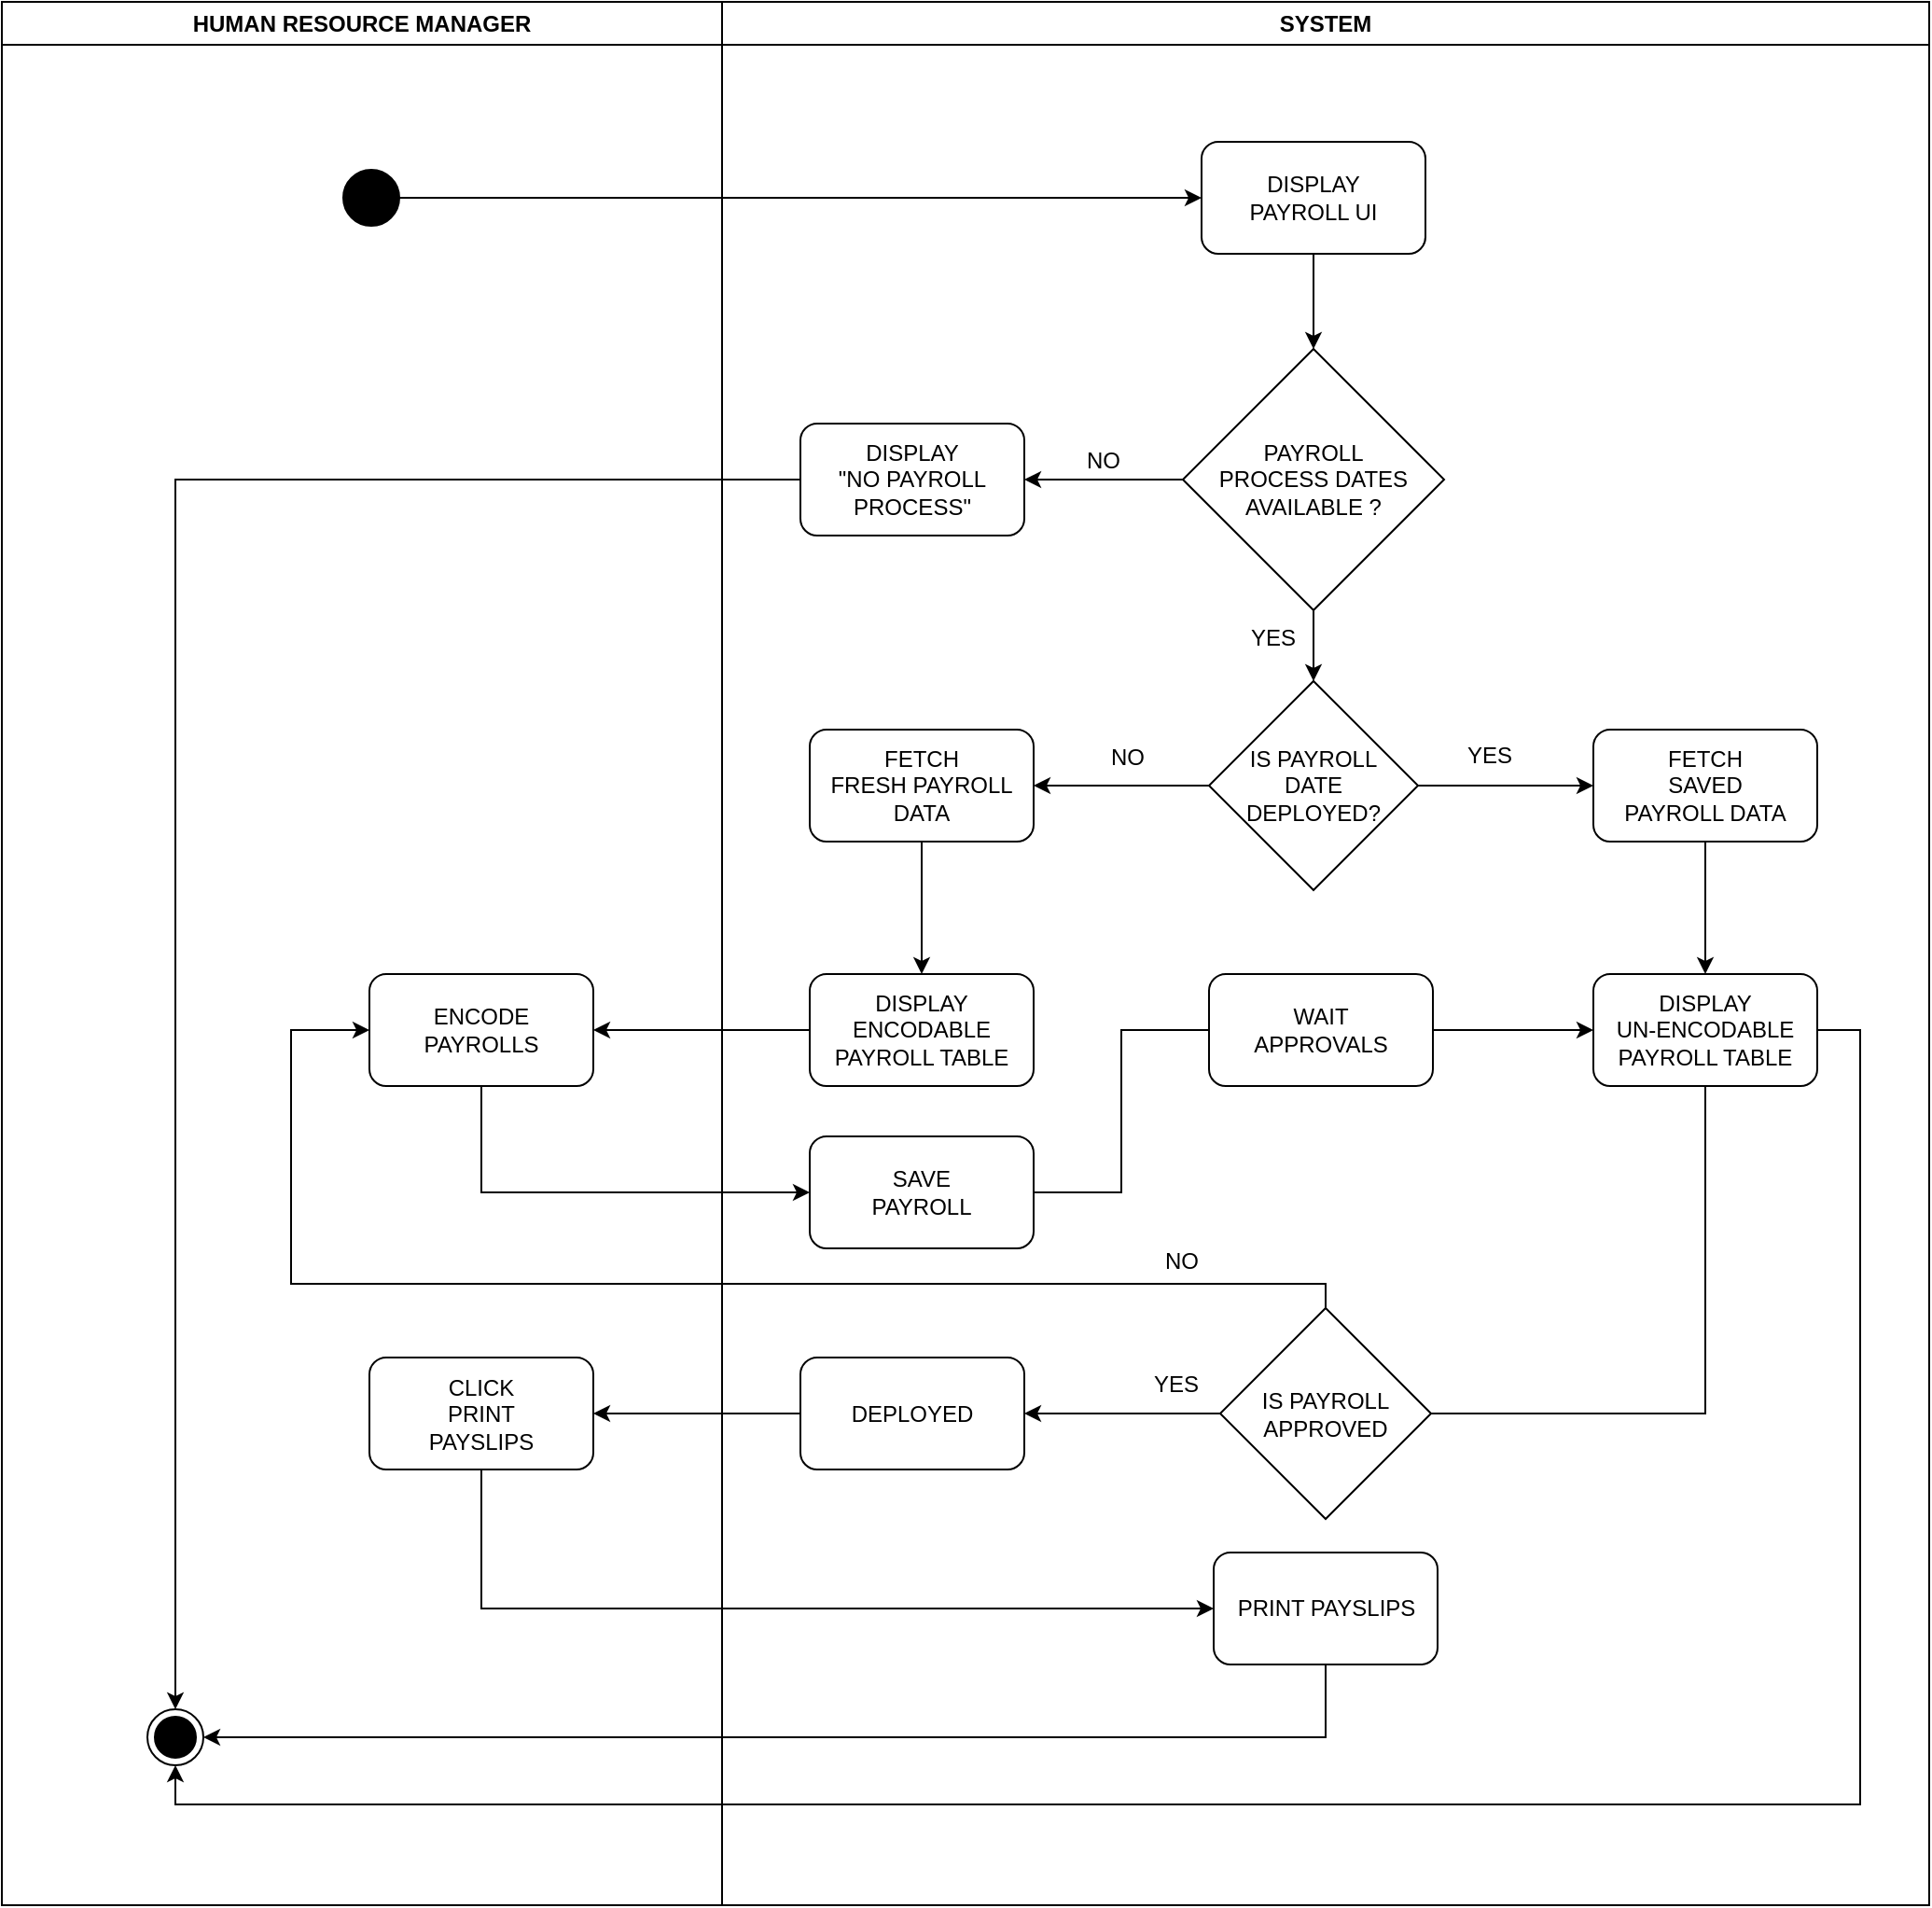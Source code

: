 <mxfile>
    <diagram id="iTM-J053UFLLF7B6OEL3" name="Page-1">
        <mxGraphModel dx="3263" dy="1983" grid="0" gridSize="10" guides="1" tooltips="1" connect="1" arrows="1" fold="1" page="0" pageScale="1" pageWidth="850" pageHeight="1100" math="0" shadow="0">
            <root>
                <mxCell id="0"/>
                <mxCell id="1" parent="0"/>
                <mxCell id="4" value="HUMAN RESOURCE MANAGER" style="swimlane;whiteSpace=wrap;html=1;" vertex="1" parent="1">
                    <mxGeometry x="-1001" y="-40" width="386" height="1020" as="geometry"/>
                </mxCell>
                <mxCell id="6" value="" style="ellipse;fillColor=strokeColor;" vertex="1" parent="4">
                    <mxGeometry x="183" y="90" width="30" height="30" as="geometry"/>
                </mxCell>
                <mxCell id="7" value="" style="ellipse;html=1;shape=endState;fillColor=strokeColor;" vertex="1" parent="4">
                    <mxGeometry x="78" y="915" width="30" height="30" as="geometry"/>
                </mxCell>
                <mxCell id="32" value="ENCODE&lt;br&gt;PAYROLLS" style="rounded=1;whiteSpace=wrap;html=1;fillStyle=cross-hatch;" vertex="1" parent="4">
                    <mxGeometry x="197" y="521" width="120" height="60" as="geometry"/>
                </mxCell>
                <mxCell id="31" value="CLICK&lt;br&gt;PRINT&lt;br&gt;PAYSLIPS" style="rounded=1;whiteSpace=wrap;html=1;fillStyle=cross-hatch;" vertex="1" parent="4">
                    <mxGeometry x="197" y="726.5" width="120" height="60" as="geometry"/>
                </mxCell>
                <mxCell id="5" value="SYSTEM" style="swimlane;whiteSpace=wrap;html=1;" vertex="1" parent="1">
                    <mxGeometry x="-615" y="-40" width="647" height="1020" as="geometry"/>
                </mxCell>
                <mxCell id="11" style="edgeStyle=none;html=1;exitX=0.5;exitY=1;exitDx=0;exitDy=0;entryX=0.5;entryY=0;entryDx=0;entryDy=0;rounded=0;" edge="1" parent="5" source="8" target="10">
                    <mxGeometry relative="1" as="geometry"/>
                </mxCell>
                <mxCell id="8" value="DISPLAY&lt;br&gt;PAYROLL UI" style="rounded=1;whiteSpace=wrap;html=1;" vertex="1" parent="5">
                    <mxGeometry x="257" y="75" width="120" height="60" as="geometry"/>
                </mxCell>
                <mxCell id="14" style="edgeStyle=orthogonalEdgeStyle;rounded=0;html=1;exitX=0;exitY=0.5;exitDx=0;exitDy=0;entryX=1;entryY=0.5;entryDx=0;entryDy=0;" edge="1" parent="5" source="10" target="13">
                    <mxGeometry relative="1" as="geometry"/>
                </mxCell>
                <mxCell id="18" style="edgeStyle=orthogonalEdgeStyle;rounded=0;html=1;exitX=0.5;exitY=1;exitDx=0;exitDy=0;entryX=0.5;entryY=0;entryDx=0;entryDy=0;" edge="1" parent="5" source="10" target="17">
                    <mxGeometry relative="1" as="geometry"/>
                </mxCell>
                <mxCell id="10" value="PAYROLL&lt;br&gt;PROCESS DATES AVAILABLE ?" style="rhombus;whiteSpace=wrap;html=1;" vertex="1" parent="5">
                    <mxGeometry x="247" y="186" width="140" height="140" as="geometry"/>
                </mxCell>
                <mxCell id="13" value="DISPLAY&lt;br&gt;&quot;NO PAYROLL&lt;br&gt;PROCESS&quot;" style="rounded=1;whiteSpace=wrap;html=1;fillStyle=cross-hatch;" vertex="1" parent="5">
                    <mxGeometry x="42" y="226" width="120" height="60" as="geometry"/>
                </mxCell>
                <mxCell id="16" value="NO" style="text;html=1;align=center;verticalAlign=middle;resizable=0;points=[];autosize=1;strokeColor=none;fillColor=none;" vertex="1" parent="5">
                    <mxGeometry x="186" y="233" width="36" height="26" as="geometry"/>
                </mxCell>
                <mxCell id="21" style="edgeStyle=orthogonalEdgeStyle;rounded=0;html=1;exitX=0;exitY=0.5;exitDx=0;exitDy=0;" edge="1" parent="5" source="17" target="20">
                    <mxGeometry relative="1" as="geometry"/>
                </mxCell>
                <mxCell id="23" style="edgeStyle=orthogonalEdgeStyle;rounded=0;html=1;exitX=1;exitY=0.5;exitDx=0;exitDy=0;entryX=0;entryY=0.5;entryDx=0;entryDy=0;" edge="1" parent="5" source="17" target="22">
                    <mxGeometry relative="1" as="geometry"/>
                </mxCell>
                <mxCell id="17" value="IS PAYROLL&lt;br&gt;DATE&lt;br&gt;DEPLOYED?" style="rhombus;whiteSpace=wrap;html=1;fillStyle=cross-hatch;" vertex="1" parent="5">
                    <mxGeometry x="261" y="364" width="112" height="112" as="geometry"/>
                </mxCell>
                <mxCell id="19" value="YES" style="text;html=1;align=center;verticalAlign=middle;resizable=0;points=[];autosize=1;strokeColor=none;fillColor=none;" vertex="1" parent="5">
                    <mxGeometry x="274" y="328" width="42" height="26" as="geometry"/>
                </mxCell>
                <mxCell id="30" style="edgeStyle=orthogonalEdgeStyle;rounded=0;html=1;exitX=0.5;exitY=1;exitDx=0;exitDy=0;entryX=0.5;entryY=0;entryDx=0;entryDy=0;" edge="1" parent="5" source="20" target="29">
                    <mxGeometry relative="1" as="geometry"/>
                </mxCell>
                <mxCell id="20" value="FETCH&lt;br&gt;FRESH PAYROLL&lt;br&gt;DATA" style="rounded=1;whiteSpace=wrap;html=1;fillStyle=cross-hatch;" vertex="1" parent="5">
                    <mxGeometry x="47" y="390" width="120" height="60" as="geometry"/>
                </mxCell>
                <mxCell id="28" style="edgeStyle=orthogonalEdgeStyle;rounded=0;html=1;exitX=0.5;exitY=1;exitDx=0;exitDy=0;entryX=0.5;entryY=0;entryDx=0;entryDy=0;" edge="1" parent="5" source="22" target="27">
                    <mxGeometry relative="1" as="geometry"/>
                </mxCell>
                <mxCell id="22" value="FETCH&lt;br&gt;SAVED&lt;br&gt;PAYROLL DATA" style="rounded=1;whiteSpace=wrap;html=1;fillStyle=cross-hatch;" vertex="1" parent="5">
                    <mxGeometry x="467" y="390" width="120" height="60" as="geometry"/>
                </mxCell>
                <mxCell id="27" value="DISPLAY&lt;br&gt;UN-ENCODABLE&lt;br&gt;PAYROLL TABLE" style="rounded=1;whiteSpace=wrap;html=1;fillStyle=cross-hatch;" vertex="1" parent="5">
                    <mxGeometry x="467" y="521" width="120" height="60" as="geometry"/>
                </mxCell>
                <mxCell id="29" value="DISPLAY&lt;br&gt;ENCODABLE&lt;br&gt;PAYROLL TABLE" style="rounded=1;whiteSpace=wrap;html=1;fillStyle=cross-hatch;" vertex="1" parent="5">
                    <mxGeometry x="47" y="521" width="120" height="60" as="geometry"/>
                </mxCell>
                <mxCell id="36" style="edgeStyle=orthogonalEdgeStyle;rounded=0;html=1;exitX=1;exitY=0.5;exitDx=0;exitDy=0;entryX=0;entryY=0.5;entryDx=0;entryDy=0;startArrow=none;" edge="1" parent="5" source="47" target="27">
                    <mxGeometry relative="1" as="geometry"/>
                </mxCell>
                <mxCell id="34" value="SAVE&lt;br&gt;PAYROLL" style="rounded=1;whiteSpace=wrap;html=1;fillStyle=cross-hatch;" vertex="1" parent="5">
                    <mxGeometry x="47" y="608" width="120" height="60" as="geometry"/>
                </mxCell>
                <mxCell id="42" value="PRINT PAYSLIPS" style="rounded=1;whiteSpace=wrap;html=1;fillStyle=cross-hatch;" vertex="1" parent="5">
                    <mxGeometry x="263.5" y="831" width="120" height="60" as="geometry"/>
                </mxCell>
                <mxCell id="47" value="WAIT&lt;br&gt;APPROVALS" style="rounded=1;whiteSpace=wrap;html=1;fillStyle=cross-hatch;" vertex="1" parent="5">
                    <mxGeometry x="261" y="521" width="120" height="60" as="geometry"/>
                </mxCell>
                <mxCell id="48" value="" style="edgeStyle=orthogonalEdgeStyle;rounded=0;html=1;exitX=1;exitY=0.5;exitDx=0;exitDy=0;endArrow=none;entryX=0;entryY=0.5;entryDx=0;entryDy=0;" edge="1" parent="5" source="34" target="47">
                    <mxGeometry relative="1" as="geometry">
                        <mxPoint x="-448" y="607" as="sourcePoint"/>
                        <mxPoint x="237" y="551" as="targetPoint"/>
                    </mxGeometry>
                </mxCell>
                <mxCell id="46" value="IS PAYROLL&lt;br&gt;APPROVED" style="rhombus;whiteSpace=wrap;html=1;fillStyle=cross-hatch;" vertex="1" parent="5">
                    <mxGeometry x="267" y="700" width="113" height="113" as="geometry"/>
                </mxCell>
                <mxCell id="49" value="" style="edgeStyle=orthogonalEdgeStyle;rounded=0;html=1;exitX=0.5;exitY=1;exitDx=0;exitDy=0;entryX=1;entryY=0.5;entryDx=0;entryDy=0;endArrow=none;" edge="1" parent="5" source="27" target="46">
                    <mxGeometry relative="1" as="geometry">
                        <mxPoint x="527" y="581" as="sourcePoint"/>
                        <mxPoint x="-69" y="731" as="targetPoint"/>
                    </mxGeometry>
                </mxCell>
                <mxCell id="51" value="YES" style="text;html=1;align=center;verticalAlign=middle;resizable=0;points=[];autosize=1;strokeColor=none;fillColor=none;" vertex="1" parent="5">
                    <mxGeometry x="222" y="728" width="42" height="26" as="geometry"/>
                </mxCell>
                <mxCell id="54" value="DEPLOYED" style="rounded=1;whiteSpace=wrap;html=1;fillStyle=cross-hatch;" vertex="1" parent="5">
                    <mxGeometry x="42" y="726.5" width="120" height="60" as="geometry"/>
                </mxCell>
                <mxCell id="38" style="edgeStyle=orthogonalEdgeStyle;rounded=0;html=1;exitX=0;exitY=0.5;exitDx=0;exitDy=0;startArrow=none;entryX=1;entryY=0.5;entryDx=0;entryDy=0;" edge="1" parent="5" source="46" target="54">
                    <mxGeometry relative="1" as="geometry">
                        <mxPoint x="183" y="757" as="targetPoint"/>
                    </mxGeometry>
                </mxCell>
                <mxCell id="9" style="edgeStyle=none;html=1;exitX=1;exitY=0.5;exitDx=0;exitDy=0;entryX=0;entryY=0.5;entryDx=0;entryDy=0;" edge="1" parent="1" source="6" target="8">
                    <mxGeometry relative="1" as="geometry"/>
                </mxCell>
                <mxCell id="15" style="edgeStyle=orthogonalEdgeStyle;rounded=0;html=1;exitX=0;exitY=0.5;exitDx=0;exitDy=0;entryX=0.5;entryY=0;entryDx=0;entryDy=0;" edge="1" parent="1" source="13" target="7">
                    <mxGeometry relative="1" as="geometry"/>
                </mxCell>
                <mxCell id="25" value="NO" style="text;html=1;align=center;verticalAlign=middle;resizable=0;points=[];autosize=1;strokeColor=none;fillColor=none;" vertex="1" parent="1">
                    <mxGeometry x="-416" y="352" width="36" height="26" as="geometry"/>
                </mxCell>
                <mxCell id="26" value="YES" style="text;html=1;align=center;verticalAlign=middle;resizable=0;points=[];autosize=1;strokeColor=none;fillColor=none;" vertex="1" parent="1">
                    <mxGeometry x="-225" y="351" width="42" height="26" as="geometry"/>
                </mxCell>
                <mxCell id="33" style="edgeStyle=orthogonalEdgeStyle;rounded=0;html=1;exitX=0;exitY=0.5;exitDx=0;exitDy=0;entryX=1;entryY=0.5;entryDx=0;entryDy=0;" edge="1" parent="1" source="29" target="32">
                    <mxGeometry relative="1" as="geometry"/>
                </mxCell>
                <mxCell id="35" style="edgeStyle=orthogonalEdgeStyle;rounded=0;html=1;exitX=0.5;exitY=1;exitDx=0;exitDy=0;entryX=0;entryY=0.5;entryDx=0;entryDy=0;" edge="1" parent="1" source="32" target="34">
                    <mxGeometry relative="1" as="geometry"/>
                </mxCell>
                <mxCell id="40" style="edgeStyle=orthogonalEdgeStyle;rounded=0;html=1;exitX=1;exitY=0.5;exitDx=0;exitDy=0;entryX=0.5;entryY=1;entryDx=0;entryDy=0;" edge="1" parent="1" source="27" target="7">
                    <mxGeometry relative="1" as="geometry">
                        <Array as="points">
                            <mxPoint x="-5" y="511"/>
                            <mxPoint x="-5" y="926"/>
                            <mxPoint x="-908" y="926"/>
                        </Array>
                    </mxGeometry>
                </mxCell>
                <mxCell id="44" style="edgeStyle=orthogonalEdgeStyle;rounded=0;html=1;exitX=0.5;exitY=1;exitDx=0;exitDy=0;entryX=1;entryY=0.5;entryDx=0;entryDy=0;" edge="1" parent="1" source="42" target="7">
                    <mxGeometry relative="1" as="geometry"/>
                </mxCell>
                <mxCell id="41" style="edgeStyle=orthogonalEdgeStyle;rounded=0;html=1;exitX=0.5;exitY=1;exitDx=0;exitDy=0;entryX=0;entryY=0.5;entryDx=0;entryDy=0;" edge="1" parent="1" source="31" target="42">
                    <mxGeometry relative="1" as="geometry">
                        <mxPoint x="-744.0" y="766" as="targetPoint"/>
                    </mxGeometry>
                </mxCell>
                <mxCell id="52" style="edgeStyle=orthogonalEdgeStyle;rounded=0;html=1;exitX=0.5;exitY=0;exitDx=0;exitDy=0;entryX=0;entryY=0.5;entryDx=0;entryDy=0;" edge="1" parent="1" source="46" target="32">
                    <mxGeometry relative="1" as="geometry">
                        <Array as="points">
                            <mxPoint x="-291" y="647"/>
                            <mxPoint x="-846" y="647"/>
                            <mxPoint x="-846" y="511"/>
                        </Array>
                    </mxGeometry>
                </mxCell>
                <mxCell id="53" value="NO" style="text;html=1;align=center;verticalAlign=middle;resizable=0;points=[];autosize=1;strokeColor=none;fillColor=none;" vertex="1" parent="1">
                    <mxGeometry x="-387" y="622" width="36" height="26" as="geometry"/>
                </mxCell>
                <mxCell id="55" style="edgeStyle=orthogonalEdgeStyle;rounded=0;html=1;exitX=0;exitY=0.5;exitDx=0;exitDy=0;entryX=1;entryY=0.5;entryDx=0;entryDy=0;" edge="1" parent="1" source="54" target="31">
                    <mxGeometry relative="1" as="geometry"/>
                </mxCell>
            </root>
        </mxGraphModel>
    </diagram>
</mxfile>